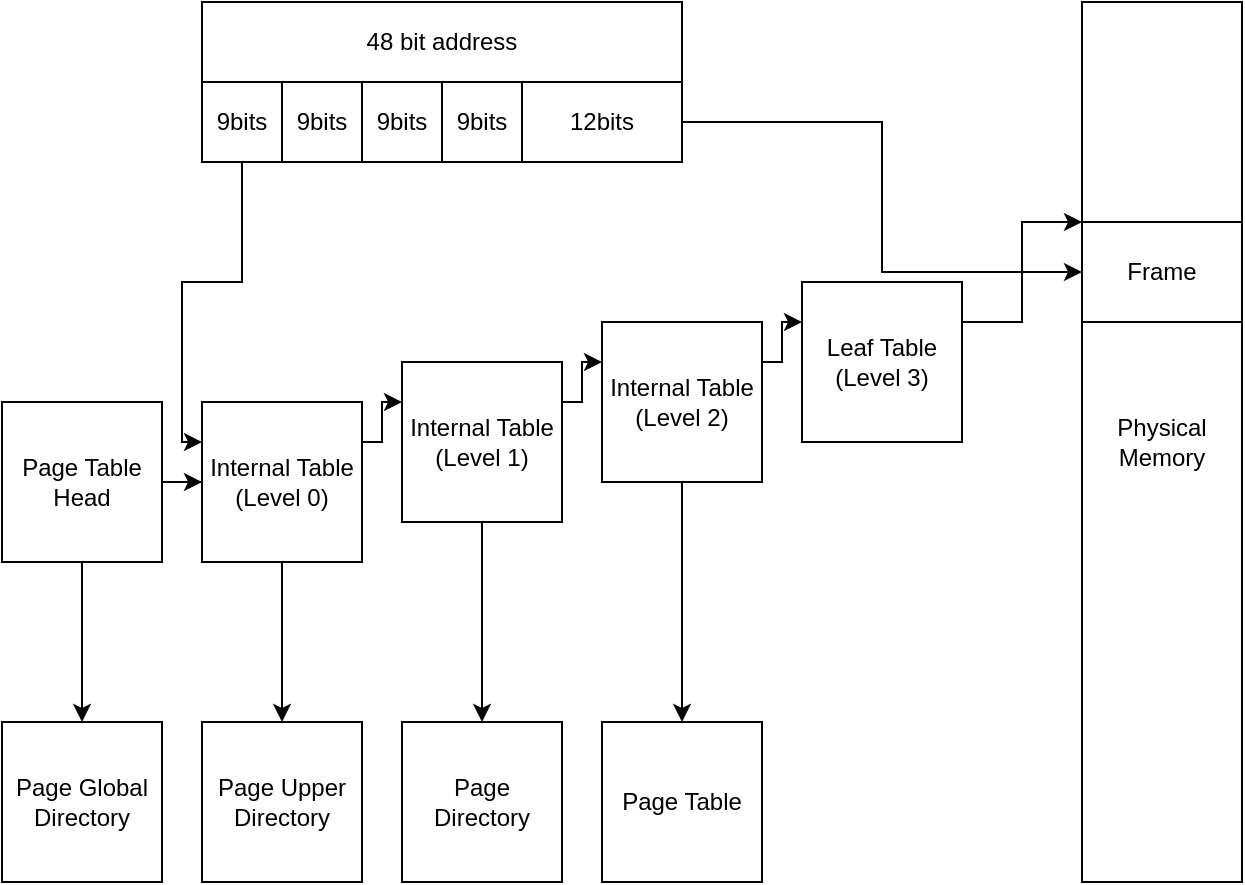 <mxfile version="14.4.3" type="device"><diagram id="D630N5e1TZNkevpKxj8I" name="Page-1"><mxGraphModel dx="1264" dy="632" grid="1" gridSize="10" guides="1" tooltips="1" connect="1" arrows="1" fold="1" page="1" pageScale="1" pageWidth="850" pageHeight="1100" math="0" shadow="0"><root><mxCell id="0"/><mxCell id="1" parent="0"/><mxCell id="9iuZov73dls0FRcJBsGz-1" value="48 bit address" style="rounded=0;whiteSpace=wrap;html=1;" vertex="1" parent="1"><mxGeometry x="120" y="280" width="240" height="40" as="geometry"/></mxCell><mxCell id="9iuZov73dls0FRcJBsGz-11" style="edgeStyle=orthogonalEdgeStyle;rounded=0;orthogonalLoop=1;jettySize=auto;html=1;entryX=0;entryY=0.25;entryDx=0;entryDy=0;" edge="1" parent="1" source="9iuZov73dls0FRcJBsGz-2" target="9iuZov73dls0FRcJBsGz-7"><mxGeometry relative="1" as="geometry"><Array as="points"><mxPoint x="140" y="420"/><mxPoint x="110" y="420"/><mxPoint x="110" y="500"/></Array></mxGeometry></mxCell><mxCell id="9iuZov73dls0FRcJBsGz-2" value="9bits" style="rounded=0;whiteSpace=wrap;html=1;" vertex="1" parent="1"><mxGeometry x="120" y="320" width="40" height="40" as="geometry"/></mxCell><mxCell id="9iuZov73dls0FRcJBsGz-3" value="9bits" style="rounded=0;whiteSpace=wrap;html=1;" vertex="1" parent="1"><mxGeometry x="160" y="320" width="40" height="40" as="geometry"/></mxCell><mxCell id="9iuZov73dls0FRcJBsGz-4" value="9bits" style="rounded=0;whiteSpace=wrap;html=1;" vertex="1" parent="1"><mxGeometry x="200" y="320" width="40" height="40" as="geometry"/></mxCell><mxCell id="9iuZov73dls0FRcJBsGz-5" value="9bits" style="rounded=0;whiteSpace=wrap;html=1;" vertex="1" parent="1"><mxGeometry x="240" y="320" width="40" height="40" as="geometry"/></mxCell><mxCell id="9iuZov73dls0FRcJBsGz-37" style="edgeStyle=orthogonalEdgeStyle;rounded=0;orthogonalLoop=1;jettySize=auto;html=1;entryX=0;entryY=0.5;entryDx=0;entryDy=0;" edge="1" parent="1" source="9iuZov73dls0FRcJBsGz-6" target="9iuZov73dls0FRcJBsGz-36"><mxGeometry relative="1" as="geometry"/></mxCell><mxCell id="9iuZov73dls0FRcJBsGz-6" value="12bits" style="rounded=0;whiteSpace=wrap;html=1;" vertex="1" parent="1"><mxGeometry x="280" y="320" width="80" height="40" as="geometry"/></mxCell><mxCell id="9iuZov73dls0FRcJBsGz-12" style="edgeStyle=orthogonalEdgeStyle;rounded=0;orthogonalLoop=1;jettySize=auto;html=1;entryX=0;entryY=0.25;entryDx=0;entryDy=0;" edge="1" parent="1" source="9iuZov73dls0FRcJBsGz-7" target="9iuZov73dls0FRcJBsGz-8"><mxGeometry relative="1" as="geometry"><Array as="points"><mxPoint x="210" y="500"/><mxPoint x="210" y="480"/></Array></mxGeometry></mxCell><mxCell id="9iuZov73dls0FRcJBsGz-33" style="edgeStyle=orthogonalEdgeStyle;rounded=0;orthogonalLoop=1;jettySize=auto;html=1;entryX=0.5;entryY=0;entryDx=0;entryDy=0;" edge="1" parent="1" source="9iuZov73dls0FRcJBsGz-7" target="9iuZov73dls0FRcJBsGz-20"><mxGeometry relative="1" as="geometry"/></mxCell><mxCell id="9iuZov73dls0FRcJBsGz-7" value="Internal Table&lt;br&gt;(Level 0)" style="rounded=0;whiteSpace=wrap;html=1;" vertex="1" parent="1"><mxGeometry x="120" y="480" width="80" height="80" as="geometry"/></mxCell><mxCell id="9iuZov73dls0FRcJBsGz-13" style="edgeStyle=orthogonalEdgeStyle;rounded=0;orthogonalLoop=1;jettySize=auto;html=1;entryX=0;entryY=0.25;entryDx=0;entryDy=0;" edge="1" parent="1" source="9iuZov73dls0FRcJBsGz-8" target="9iuZov73dls0FRcJBsGz-9"><mxGeometry relative="1" as="geometry"><Array as="points"><mxPoint x="310" y="480"/><mxPoint x="310" y="460"/></Array></mxGeometry></mxCell><mxCell id="9iuZov73dls0FRcJBsGz-34" style="edgeStyle=orthogonalEdgeStyle;rounded=0;orthogonalLoop=1;jettySize=auto;html=1;entryX=0.5;entryY=0;entryDx=0;entryDy=0;" edge="1" parent="1" source="9iuZov73dls0FRcJBsGz-8" target="9iuZov73dls0FRcJBsGz-21"><mxGeometry relative="1" as="geometry"/></mxCell><mxCell id="9iuZov73dls0FRcJBsGz-8" value="Internal Table&lt;br&gt;(Level 1)" style="rounded=0;whiteSpace=wrap;html=1;" vertex="1" parent="1"><mxGeometry x="220" y="460" width="80" height="80" as="geometry"/></mxCell><mxCell id="9iuZov73dls0FRcJBsGz-15" style="edgeStyle=orthogonalEdgeStyle;rounded=0;orthogonalLoop=1;jettySize=auto;html=1;entryX=0;entryY=0.25;entryDx=0;entryDy=0;" edge="1" parent="1" source="9iuZov73dls0FRcJBsGz-9" target="9iuZov73dls0FRcJBsGz-10"><mxGeometry relative="1" as="geometry"><Array as="points"><mxPoint x="410" y="460"/><mxPoint x="410" y="440"/></Array></mxGeometry></mxCell><mxCell id="9iuZov73dls0FRcJBsGz-35" style="edgeStyle=orthogonalEdgeStyle;rounded=0;orthogonalLoop=1;jettySize=auto;html=1;entryX=0.5;entryY=0;entryDx=0;entryDy=0;" edge="1" parent="1" source="9iuZov73dls0FRcJBsGz-9" target="9iuZov73dls0FRcJBsGz-22"><mxGeometry relative="1" as="geometry"/></mxCell><mxCell id="9iuZov73dls0FRcJBsGz-9" value="Internal Table&lt;br&gt;(Level 2)" style="rounded=0;whiteSpace=wrap;html=1;" vertex="1" parent="1"><mxGeometry x="320" y="440" width="80" height="80" as="geometry"/></mxCell><mxCell id="9iuZov73dls0FRcJBsGz-17" style="edgeStyle=orthogonalEdgeStyle;rounded=0;orthogonalLoop=1;jettySize=auto;html=1;entryX=0;entryY=0.25;entryDx=0;entryDy=0;" edge="1" parent="1" source="9iuZov73dls0FRcJBsGz-10" target="9iuZov73dls0FRcJBsGz-16"><mxGeometry relative="1" as="geometry"><mxPoint x="530" y="390" as="targetPoint"/><Array as="points"><mxPoint x="530" y="440"/><mxPoint x="530" y="390"/></Array></mxGeometry></mxCell><mxCell id="9iuZov73dls0FRcJBsGz-10" value="Leaf Table&lt;br&gt;(Level 3)" style="rounded=0;whiteSpace=wrap;html=1;" vertex="1" parent="1"><mxGeometry x="420" y="420" width="80" height="80" as="geometry"/></mxCell><mxCell id="9iuZov73dls0FRcJBsGz-16" value="Physical Memory" style="rounded=0;whiteSpace=wrap;html=1;" vertex="1" parent="1"><mxGeometry x="560" y="280" width="80" height="440" as="geometry"/></mxCell><mxCell id="9iuZov73dls0FRcJBsGz-19" value="Page Global Directory" style="whiteSpace=wrap;html=1;aspect=fixed;" vertex="1" parent="1"><mxGeometry x="20" y="640" width="80" height="80" as="geometry"/></mxCell><mxCell id="9iuZov73dls0FRcJBsGz-20" value="Page Upper Directory" style="whiteSpace=wrap;html=1;aspect=fixed;" vertex="1" parent="1"><mxGeometry x="120" y="640" width="80" height="80" as="geometry"/></mxCell><mxCell id="9iuZov73dls0FRcJBsGz-21" value="Page Directory" style="whiteSpace=wrap;html=1;aspect=fixed;" vertex="1" parent="1"><mxGeometry x="220" y="640" width="80" height="80" as="geometry"/></mxCell><mxCell id="9iuZov73dls0FRcJBsGz-22" value="Page Table" style="whiteSpace=wrap;html=1;aspect=fixed;" vertex="1" parent="1"><mxGeometry x="320" y="640" width="80" height="80" as="geometry"/></mxCell><mxCell id="9iuZov73dls0FRcJBsGz-24" style="edgeStyle=orthogonalEdgeStyle;rounded=0;orthogonalLoop=1;jettySize=auto;html=1;entryX=0;entryY=0.5;entryDx=0;entryDy=0;" edge="1" parent="1" source="9iuZov73dls0FRcJBsGz-23" target="9iuZov73dls0FRcJBsGz-7"><mxGeometry relative="1" as="geometry"/></mxCell><mxCell id="9iuZov73dls0FRcJBsGz-32" style="edgeStyle=orthogonalEdgeStyle;rounded=0;orthogonalLoop=1;jettySize=auto;html=1;entryX=0.5;entryY=0;entryDx=0;entryDy=0;" edge="1" parent="1" source="9iuZov73dls0FRcJBsGz-23" target="9iuZov73dls0FRcJBsGz-19"><mxGeometry relative="1" as="geometry"/></mxCell><mxCell id="9iuZov73dls0FRcJBsGz-23" value="Page Table Head" style="rounded=0;whiteSpace=wrap;html=1;" vertex="1" parent="1"><mxGeometry x="20" y="480" width="80" height="80" as="geometry"/></mxCell><mxCell id="9iuZov73dls0FRcJBsGz-36" value="Frame" style="rounded=0;whiteSpace=wrap;html=1;" vertex="1" parent="1"><mxGeometry x="560" y="390" width="80" height="50" as="geometry"/></mxCell></root></mxGraphModel></diagram></mxfile>